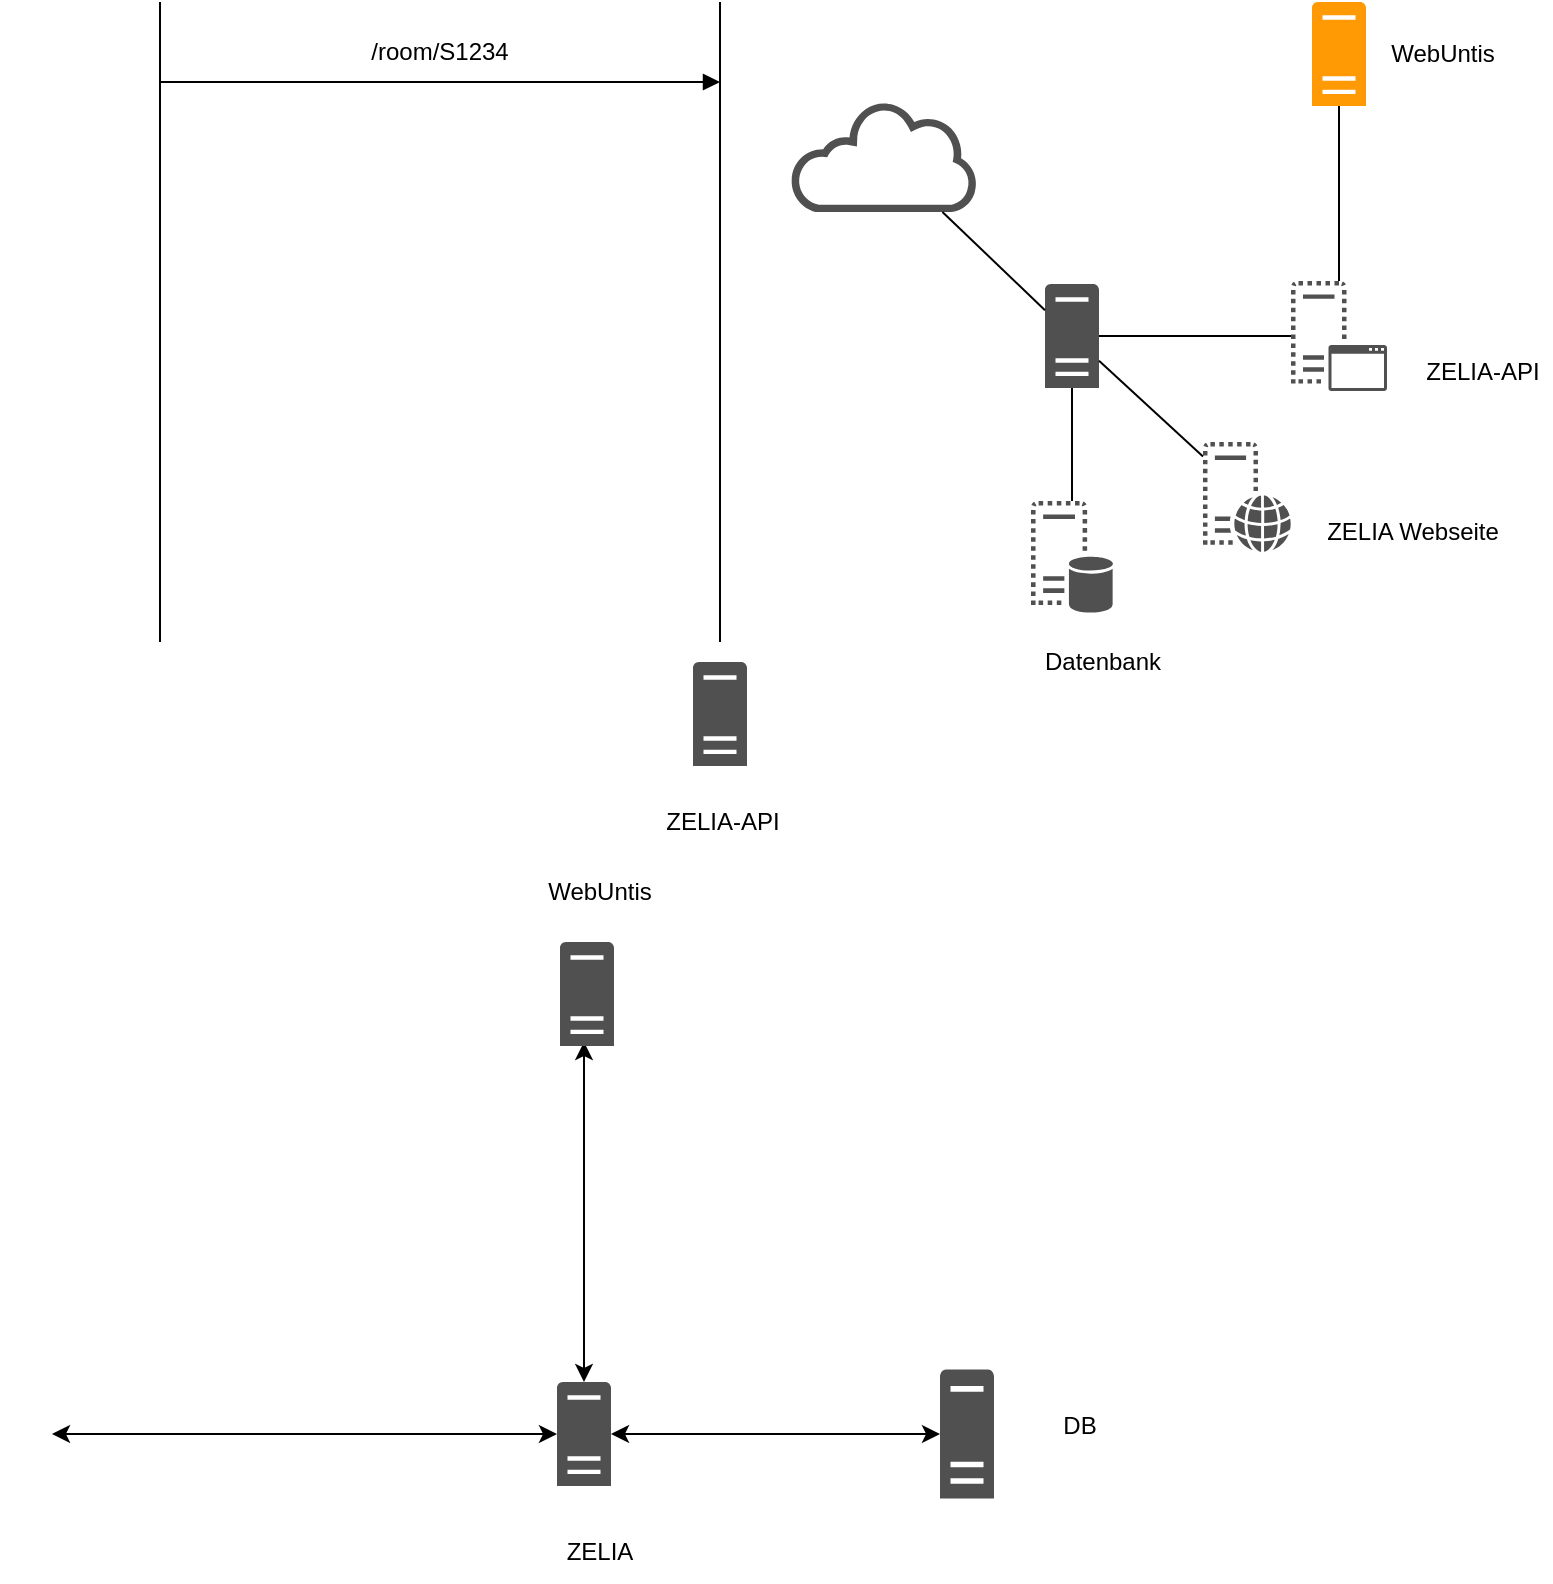 <mxfile>
    <diagram id="Cig9LDLKAIhQZaZbznp-" name="Page-1">
        <mxGraphModel dx="653" dy="916" grid="1" gridSize="10" guides="1" tooltips="1" connect="1" arrows="1" fold="1" page="1" pageScale="1" pageWidth="827" pageHeight="1169" math="0" shadow="0">
            <root>
                <mxCell id="0"/>
                <mxCell id="1" parent="0"/>
                <mxCell id="2" value="" style="sketch=0;pointerEvents=1;shadow=0;dashed=0;html=1;strokeColor=none;fillColor=#FFFFFF;labelPosition=center;verticalLabelPosition=bottom;verticalAlign=top;outlineConnect=0;align=center;shape=mxgraph.office.devices.cell_phone_generic;" parent="1" vertex="1">
                    <mxGeometry x="40" y="732.5" width="26" height="47" as="geometry"/>
                </mxCell>
                <mxCell id="3" value="" style="endArrow=none;html=1;" parent="1" edge="1">
                    <mxGeometry width="50" height="50" relative="1" as="geometry">
                        <mxPoint x="120" y="360" as="sourcePoint"/>
                        <mxPoint x="120" y="40" as="targetPoint"/>
                    </mxGeometry>
                </mxCell>
                <mxCell id="4" value="" style="endArrow=none;html=1;" parent="1" edge="1">
                    <mxGeometry width="50" height="50" relative="1" as="geometry">
                        <mxPoint x="400" y="360" as="sourcePoint"/>
                        <mxPoint x="400" y="40" as="targetPoint"/>
                    </mxGeometry>
                </mxCell>
                <mxCell id="5" value="" style="endArrow=block;html=1;endFill=1;" parent="1" edge="1">
                    <mxGeometry width="50" height="50" relative="1" as="geometry">
                        <mxPoint x="120" y="80" as="sourcePoint"/>
                        <mxPoint x="400" y="80" as="targetPoint"/>
                    </mxGeometry>
                </mxCell>
                <mxCell id="6" value="/room/S1234" style="text;html=1;strokeColor=none;fillColor=none;align=center;verticalAlign=middle;whiteSpace=wrap;rounded=0;" parent="1" vertex="1">
                    <mxGeometry x="230" y="50" width="60" height="30" as="geometry"/>
                </mxCell>
                <mxCell id="7" value="" style="sketch=0;pointerEvents=1;shadow=0;dashed=0;html=1;strokeColor=none;fillColor=#505050;labelPosition=center;verticalLabelPosition=bottom;verticalAlign=top;outlineConnect=0;align=center;shape=mxgraph.office.servers.server_generic;" vertex="1" parent="1">
                    <mxGeometry x="318.5" y="730" width="27" height="52" as="geometry"/>
                </mxCell>
                <mxCell id="8" value="ZELIA-API" style="text;html=1;align=center;verticalAlign=middle;resizable=0;points=[];autosize=1;strokeColor=none;fillColor=none;" vertex="1" parent="1">
                    <mxGeometry x="365.5" y="440" width="70" height="20" as="geometry"/>
                </mxCell>
                <mxCell id="9" value="" style="sketch=0;pointerEvents=1;shadow=0;dashed=0;html=1;strokeColor=none;fillColor=#FFFFFF;labelPosition=center;verticalLabelPosition=bottom;verticalAlign=top;outlineConnect=0;align=center;shape=mxgraph.office.devices.cell_phone_generic;" vertex="1" parent="1">
                    <mxGeometry x="108" y="370" width="26" height="47" as="geometry"/>
                </mxCell>
                <mxCell id="10" value="" style="sketch=0;pointerEvents=1;shadow=0;dashed=0;html=1;strokeColor=none;fillColor=#505050;labelPosition=center;verticalLabelPosition=bottom;verticalAlign=top;outlineConnect=0;align=center;shape=mxgraph.office.servers.server_generic;" vertex="1" parent="1">
                    <mxGeometry x="386.5" y="370" width="27" height="52" as="geometry"/>
                </mxCell>
                <mxCell id="11" value="" style="endArrow=classic;startArrow=classic;html=1;" edge="1" parent="1" source="2" target="7">
                    <mxGeometry width="50" height="50" relative="1" as="geometry">
                        <mxPoint x="170" y="779.5" as="sourcePoint"/>
                        <mxPoint x="220" y="729.5" as="targetPoint"/>
                    </mxGeometry>
                </mxCell>
                <mxCell id="12" value="" style="endArrow=classic;startArrow=classic;html=1;" edge="1" parent="1" source="7">
                    <mxGeometry width="50" height="50" relative="1" as="geometry">
                        <mxPoint x="307" y="670" as="sourcePoint"/>
                        <mxPoint x="332" y="560" as="targetPoint"/>
                    </mxGeometry>
                </mxCell>
                <mxCell id="13" value="" style="sketch=0;pointerEvents=1;shadow=0;dashed=0;html=1;strokeColor=none;fillColor=#505050;labelPosition=center;verticalLabelPosition=bottom;verticalAlign=top;outlineConnect=0;align=center;shape=mxgraph.office.servers.server_generic;" vertex="1" parent="1">
                    <mxGeometry x="320" y="510" width="27" height="52" as="geometry"/>
                </mxCell>
                <mxCell id="14" value="" style="endArrow=classic;startArrow=classic;html=1;" edge="1" parent="1" source="7" target="15">
                    <mxGeometry width="50" height="50" relative="1" as="geometry">
                        <mxPoint x="389" y="770" as="sourcePoint"/>
                        <mxPoint x="510" y="756" as="targetPoint"/>
                    </mxGeometry>
                </mxCell>
                <mxCell id="15" value="" style="sketch=0;pointerEvents=1;shadow=0;dashed=0;html=1;strokeColor=none;fillColor=#505050;labelPosition=center;verticalLabelPosition=bottom;verticalAlign=top;outlineConnect=0;align=center;shape=mxgraph.office.servers.server_generic;" vertex="1" parent="1">
                    <mxGeometry x="510" y="723.75" width="27" height="64.5" as="geometry"/>
                </mxCell>
                <mxCell id="16" value="ZELIA" style="text;html=1;strokeColor=none;fillColor=none;align=center;verticalAlign=middle;whiteSpace=wrap;rounded=0;" vertex="1" parent="1">
                    <mxGeometry x="310" y="800" width="60" height="30" as="geometry"/>
                </mxCell>
                <mxCell id="17" value="WebUntis" style="text;html=1;strokeColor=none;fillColor=none;align=center;verticalAlign=middle;whiteSpace=wrap;rounded=0;" vertex="1" parent="1">
                    <mxGeometry x="310" y="470" width="60" height="30" as="geometry"/>
                </mxCell>
                <mxCell id="18" value="DB" style="text;html=1;strokeColor=none;fillColor=none;align=center;verticalAlign=middle;whiteSpace=wrap;rounded=0;" vertex="1" parent="1">
                    <mxGeometry x="550" y="737" width="60" height="30" as="geometry"/>
                </mxCell>
                <mxCell id="19" value="" style="sketch=0;pointerEvents=1;shadow=0;dashed=0;html=1;strokeColor=none;fillColor=#505050;labelPosition=center;verticalLabelPosition=bottom;verticalAlign=top;outlineConnect=0;align=center;shape=mxgraph.office.servers.virtual_database_server;" vertex="1" parent="1">
                    <mxGeometry x="555.5" y="289.5" width="41" height="56" as="geometry"/>
                </mxCell>
                <mxCell id="20" value="" style="sketch=0;pointerEvents=1;shadow=0;dashed=0;html=1;strokeColor=none;fillColor=#505050;labelPosition=center;verticalLabelPosition=bottom;verticalAlign=top;outlineConnect=0;align=center;shape=mxgraph.office.servers.virtual_web_server;" vertex="1" parent="1">
                    <mxGeometry x="641.5" y="260" width="44" height="55" as="geometry"/>
                </mxCell>
                <mxCell id="21" value="" style="sketch=0;pointerEvents=1;shadow=0;dashed=0;html=1;strokeColor=none;fillColor=#505050;labelPosition=center;verticalLabelPosition=bottom;verticalAlign=top;outlineConnect=0;align=center;shape=mxgraph.office.servers.virtual_application_server;" vertex="1" parent="1">
                    <mxGeometry x="685.5" y="179.5" width="48" height="55" as="geometry"/>
                </mxCell>
                <mxCell id="22" value="" style="sketch=0;pointerEvents=1;shadow=0;dashed=0;html=1;strokeColor=none;fillColor=#505050;labelPosition=center;verticalLabelPosition=bottom;verticalAlign=top;outlineConnect=0;align=center;shape=mxgraph.office.servers.server_generic;" vertex="1" parent="1">
                    <mxGeometry x="562.5" y="181" width="27" height="52" as="geometry"/>
                </mxCell>
                <mxCell id="23" value="" style="sketch=0;pointerEvents=1;shadow=0;dashed=0;html=1;strokeColor=none;fillColor=#505050;labelPosition=center;verticalLabelPosition=bottom;outlineConnect=0;verticalAlign=top;align=center;shape=mxgraph.office.clouds.cloud;" vertex="1" parent="1">
                    <mxGeometry x="435.5" y="90" width="94" height="55" as="geometry"/>
                </mxCell>
                <mxCell id="24" value="" style="endArrow=none;html=1;" edge="1" parent="1" source="23" target="22">
                    <mxGeometry width="50" height="50" relative="1" as="geometry">
                        <mxPoint x="515.5" y="-128" as="sourcePoint"/>
                        <mxPoint x="565.5" y="-178" as="targetPoint"/>
                    </mxGeometry>
                </mxCell>
                <mxCell id="25" value="" style="sketch=0;pointerEvents=1;shadow=0;dashed=0;html=1;labelPosition=center;verticalLabelPosition=bottom;verticalAlign=top;outlineConnect=0;align=center;shape=mxgraph.office.servers.server_generic;fillColor=#FF9904;strokeColor=none;" vertex="1" parent="1">
                    <mxGeometry x="696" y="40" width="27" height="52" as="geometry"/>
                </mxCell>
                <mxCell id="26" value="WebUntis" style="text;html=1;align=center;verticalAlign=middle;resizable=0;points=[];autosize=1;strokeColor=none;fillColor=none;" vertex="1" parent="1">
                    <mxGeometry x="725.5" y="56" width="70" height="20" as="geometry"/>
                </mxCell>
                <mxCell id="27" value="" style="endArrow=none;html=1;" edge="1" parent="1" source="25" target="21">
                    <mxGeometry width="50" height="50" relative="1" as="geometry">
                        <mxPoint x="665.5" y="260" as="sourcePoint"/>
                        <mxPoint x="715.5" y="210" as="targetPoint"/>
                    </mxGeometry>
                </mxCell>
                <mxCell id="28" value="" style="endArrow=none;html=1;" edge="1" parent="1" source="22" target="21">
                    <mxGeometry width="50" height="50" relative="1" as="geometry">
                        <mxPoint x="665.5" y="230" as="sourcePoint"/>
                        <mxPoint x="715.5" y="180" as="targetPoint"/>
                    </mxGeometry>
                </mxCell>
                <mxCell id="29" value="" style="endArrow=none;html=1;" edge="1" parent="1" source="22" target="20">
                    <mxGeometry width="50" height="50" relative="1" as="geometry">
                        <mxPoint x="665.5" y="230" as="sourcePoint"/>
                        <mxPoint x="715.5" y="180" as="targetPoint"/>
                    </mxGeometry>
                </mxCell>
                <mxCell id="30" value="" style="endArrow=none;html=1;" edge="1" parent="1" source="19" target="22">
                    <mxGeometry width="50" height="50" relative="1" as="geometry">
                        <mxPoint x="665.5" y="230" as="sourcePoint"/>
                        <mxPoint x="715.5" y="180" as="targetPoint"/>
                    </mxGeometry>
                </mxCell>
                <mxCell id="31" value="Datenbank" style="text;html=1;align=center;verticalAlign=middle;resizable=0;points=[];autosize=1;strokeColor=none;fillColor=none;" vertex="1" parent="1">
                    <mxGeometry x="555.5" y="360" width="70" height="20" as="geometry"/>
                </mxCell>
                <mxCell id="32" value="ZELIA Webseite" style="text;html=1;align=center;verticalAlign=middle;resizable=0;points=[];autosize=1;strokeColor=none;fillColor=none;" vertex="1" parent="1">
                    <mxGeometry x="695.5" y="295" width="100" height="20" as="geometry"/>
                </mxCell>
                <mxCell id="33" value="ZELIA-API" style="text;html=1;align=center;verticalAlign=middle;resizable=0;points=[];autosize=1;strokeColor=none;fillColor=none;" vertex="1" parent="1">
                    <mxGeometry x="745.5" y="214.5" width="70" height="20" as="geometry"/>
                </mxCell>
            </root>
        </mxGraphModel>
    </diagram>
</mxfile>